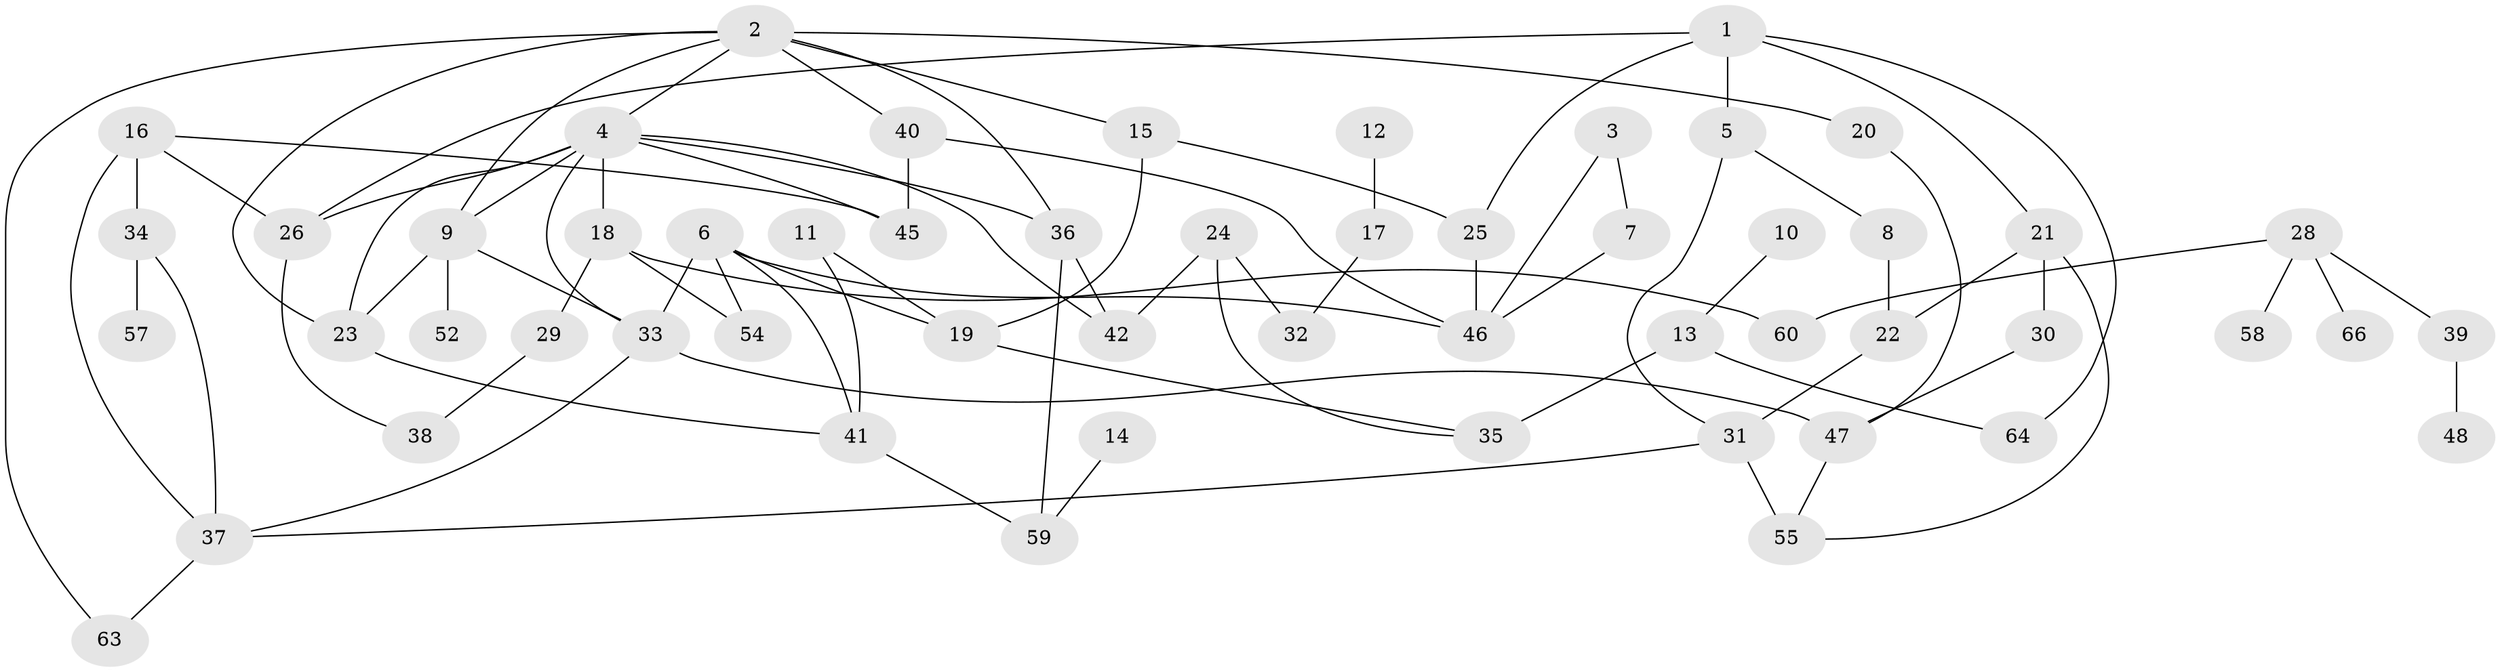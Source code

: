 // original degree distribution, {6: 0.015267175572519083, 3: 0.2366412213740458, 1: 0.20610687022900764, 2: 0.29770992366412213, 4: 0.12213740458015267, 7: 0.007633587786259542, 5: 0.03816793893129771, 0: 0.07633587786259542}
// Generated by graph-tools (version 1.1) at 2025/33/03/09/25 02:33:35]
// undirected, 55 vertices, 84 edges
graph export_dot {
graph [start="1"]
  node [color=gray90,style=filled];
  1;
  2;
  3;
  4;
  5;
  6;
  7;
  8;
  9;
  10;
  11;
  12;
  13;
  14;
  15;
  16;
  17;
  18;
  19;
  20;
  21;
  22;
  23;
  24;
  25;
  26;
  28;
  29;
  30;
  31;
  32;
  33;
  34;
  35;
  36;
  37;
  38;
  39;
  40;
  41;
  42;
  45;
  46;
  47;
  48;
  52;
  54;
  55;
  57;
  58;
  59;
  60;
  63;
  64;
  66;
  1 -- 5 [weight=1.0];
  1 -- 21 [weight=1.0];
  1 -- 25 [weight=1.0];
  1 -- 26 [weight=1.0];
  1 -- 64 [weight=1.0];
  2 -- 4 [weight=1.0];
  2 -- 9 [weight=1.0];
  2 -- 15 [weight=1.0];
  2 -- 20 [weight=1.0];
  2 -- 23 [weight=1.0];
  2 -- 36 [weight=1.0];
  2 -- 40 [weight=1.0];
  2 -- 63 [weight=1.0];
  3 -- 7 [weight=1.0];
  3 -- 46 [weight=1.0];
  4 -- 9 [weight=1.0];
  4 -- 18 [weight=1.0];
  4 -- 23 [weight=1.0];
  4 -- 26 [weight=1.0];
  4 -- 33 [weight=1.0];
  4 -- 36 [weight=1.0];
  4 -- 42 [weight=1.0];
  4 -- 45 [weight=1.0];
  5 -- 8 [weight=1.0];
  5 -- 31 [weight=1.0];
  6 -- 19 [weight=1.0];
  6 -- 33 [weight=2.0];
  6 -- 41 [weight=1.0];
  6 -- 46 [weight=1.0];
  6 -- 54 [weight=1.0];
  7 -- 46 [weight=1.0];
  8 -- 22 [weight=1.0];
  9 -- 23 [weight=1.0];
  9 -- 33 [weight=1.0];
  9 -- 52 [weight=1.0];
  10 -- 13 [weight=2.0];
  11 -- 19 [weight=1.0];
  11 -- 41 [weight=1.0];
  12 -- 17 [weight=1.0];
  13 -- 35 [weight=2.0];
  13 -- 64 [weight=1.0];
  14 -- 59 [weight=1.0];
  15 -- 19 [weight=1.0];
  15 -- 25 [weight=1.0];
  16 -- 26 [weight=1.0];
  16 -- 34 [weight=1.0];
  16 -- 37 [weight=1.0];
  16 -- 45 [weight=1.0];
  17 -- 32 [weight=1.0];
  18 -- 29 [weight=1.0];
  18 -- 54 [weight=1.0];
  18 -- 60 [weight=1.0];
  19 -- 35 [weight=1.0];
  20 -- 47 [weight=1.0];
  21 -- 22 [weight=1.0];
  21 -- 30 [weight=1.0];
  21 -- 55 [weight=1.0];
  22 -- 31 [weight=1.0];
  23 -- 41 [weight=1.0];
  24 -- 32 [weight=2.0];
  24 -- 35 [weight=1.0];
  24 -- 42 [weight=1.0];
  25 -- 46 [weight=1.0];
  26 -- 38 [weight=1.0];
  28 -- 39 [weight=1.0];
  28 -- 58 [weight=1.0];
  28 -- 60 [weight=1.0];
  28 -- 66 [weight=1.0];
  29 -- 38 [weight=1.0];
  30 -- 47 [weight=1.0];
  31 -- 37 [weight=1.0];
  31 -- 55 [weight=2.0];
  33 -- 37 [weight=1.0];
  33 -- 47 [weight=2.0];
  34 -- 37 [weight=1.0];
  34 -- 57 [weight=1.0];
  36 -- 42 [weight=3.0];
  36 -- 59 [weight=1.0];
  37 -- 63 [weight=1.0];
  39 -- 48 [weight=1.0];
  40 -- 45 [weight=1.0];
  40 -- 46 [weight=1.0];
  41 -- 59 [weight=1.0];
  47 -- 55 [weight=1.0];
}

